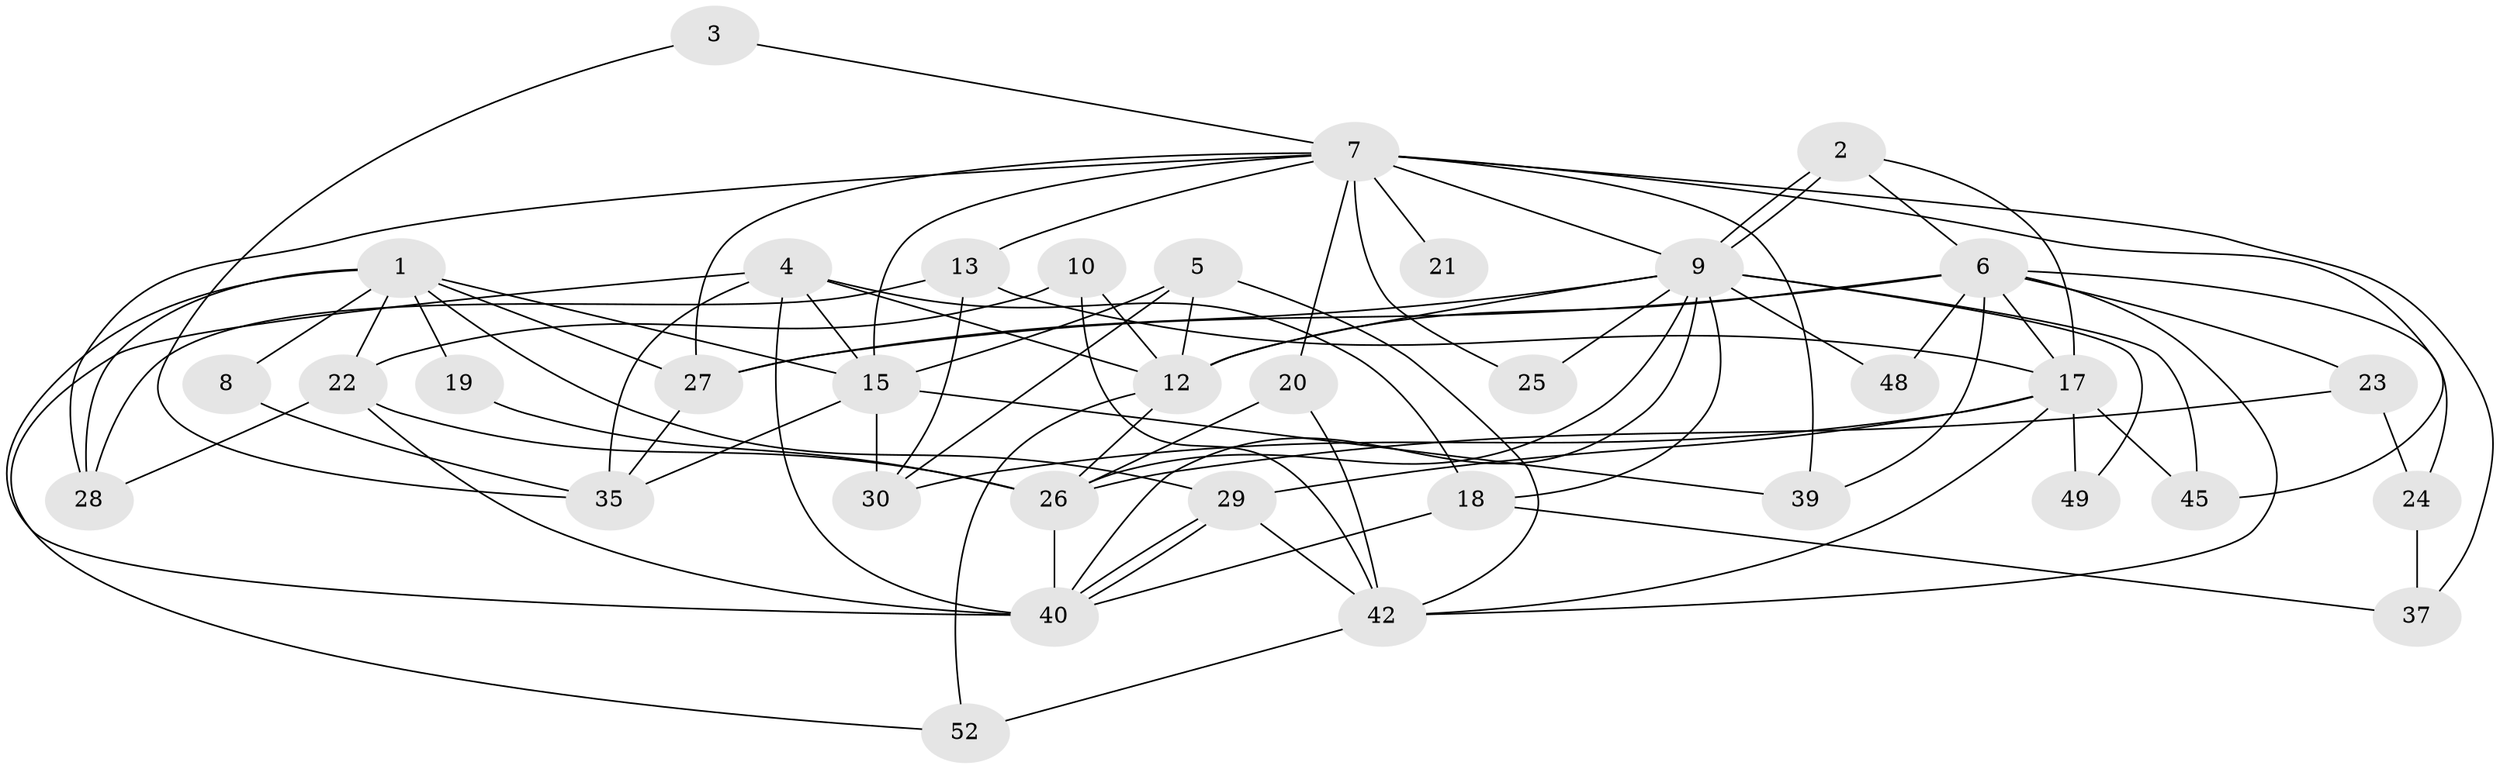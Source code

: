 // Generated by graph-tools (version 1.1) at 2025/24/03/03/25 07:24:04]
// undirected, 36 vertices, 86 edges
graph export_dot {
graph [start="1"]
  node [color=gray90,style=filled];
  1 [super="+14"];
  2;
  3;
  4 [super="+50"];
  5;
  6 [super="+11"];
  7 [super="+46"];
  8;
  9 [super="+44"];
  10;
  12 [super="+31"];
  13;
  15 [super="+16"];
  17 [super="+36"];
  18 [super="+47"];
  19;
  20;
  21;
  22 [super="+43"];
  23;
  24;
  25;
  26 [super="+32"];
  27;
  28 [super="+34"];
  29;
  30 [super="+33"];
  35 [super="+38"];
  37;
  39;
  40 [super="+41"];
  42 [super="+51"];
  45;
  48;
  49;
  52;
  1 -- 29;
  1 -- 8;
  1 -- 19;
  1 -- 22;
  1 -- 40;
  1 -- 27;
  1 -- 15;
  1 -- 28;
  2 -- 17;
  2 -- 9;
  2 -- 9;
  2 -- 6;
  3 -- 7;
  3 -- 35;
  4 -- 15;
  4 -- 40;
  4 -- 18;
  4 -- 35;
  4 -- 52;
  4 -- 12;
  5 -- 42;
  5 -- 30;
  5 -- 15;
  5 -- 12;
  6 -- 42;
  6 -- 48;
  6 -- 23;
  6 -- 39;
  6 -- 24;
  6 -- 27;
  6 -- 17;
  6 -- 12;
  7 -- 37;
  7 -- 39;
  7 -- 13;
  7 -- 21 [weight=2];
  7 -- 28;
  7 -- 9;
  7 -- 20;
  7 -- 25;
  7 -- 27;
  7 -- 45;
  7 -- 15;
  8 -- 35;
  9 -- 45;
  9 -- 25;
  9 -- 26;
  9 -- 48;
  9 -- 49;
  9 -- 18;
  9 -- 27;
  9 -- 40;
  9 -- 12;
  10 -- 22;
  10 -- 42;
  10 -- 12;
  12 -- 52;
  12 -- 26;
  13 -- 17;
  13 -- 28;
  13 -- 30;
  15 -- 35;
  15 -- 39;
  15 -- 30;
  17 -- 29;
  17 -- 30;
  17 -- 45;
  17 -- 49;
  17 -- 42;
  18 -- 40;
  18 -- 37;
  19 -- 26;
  20 -- 26;
  20 -- 42;
  22 -- 40 [weight=2];
  22 -- 26;
  22 -- 28;
  23 -- 24;
  23 -- 26;
  24 -- 37;
  26 -- 40;
  27 -- 35;
  29 -- 40;
  29 -- 40;
  29 -- 42;
  42 -- 52;
}
